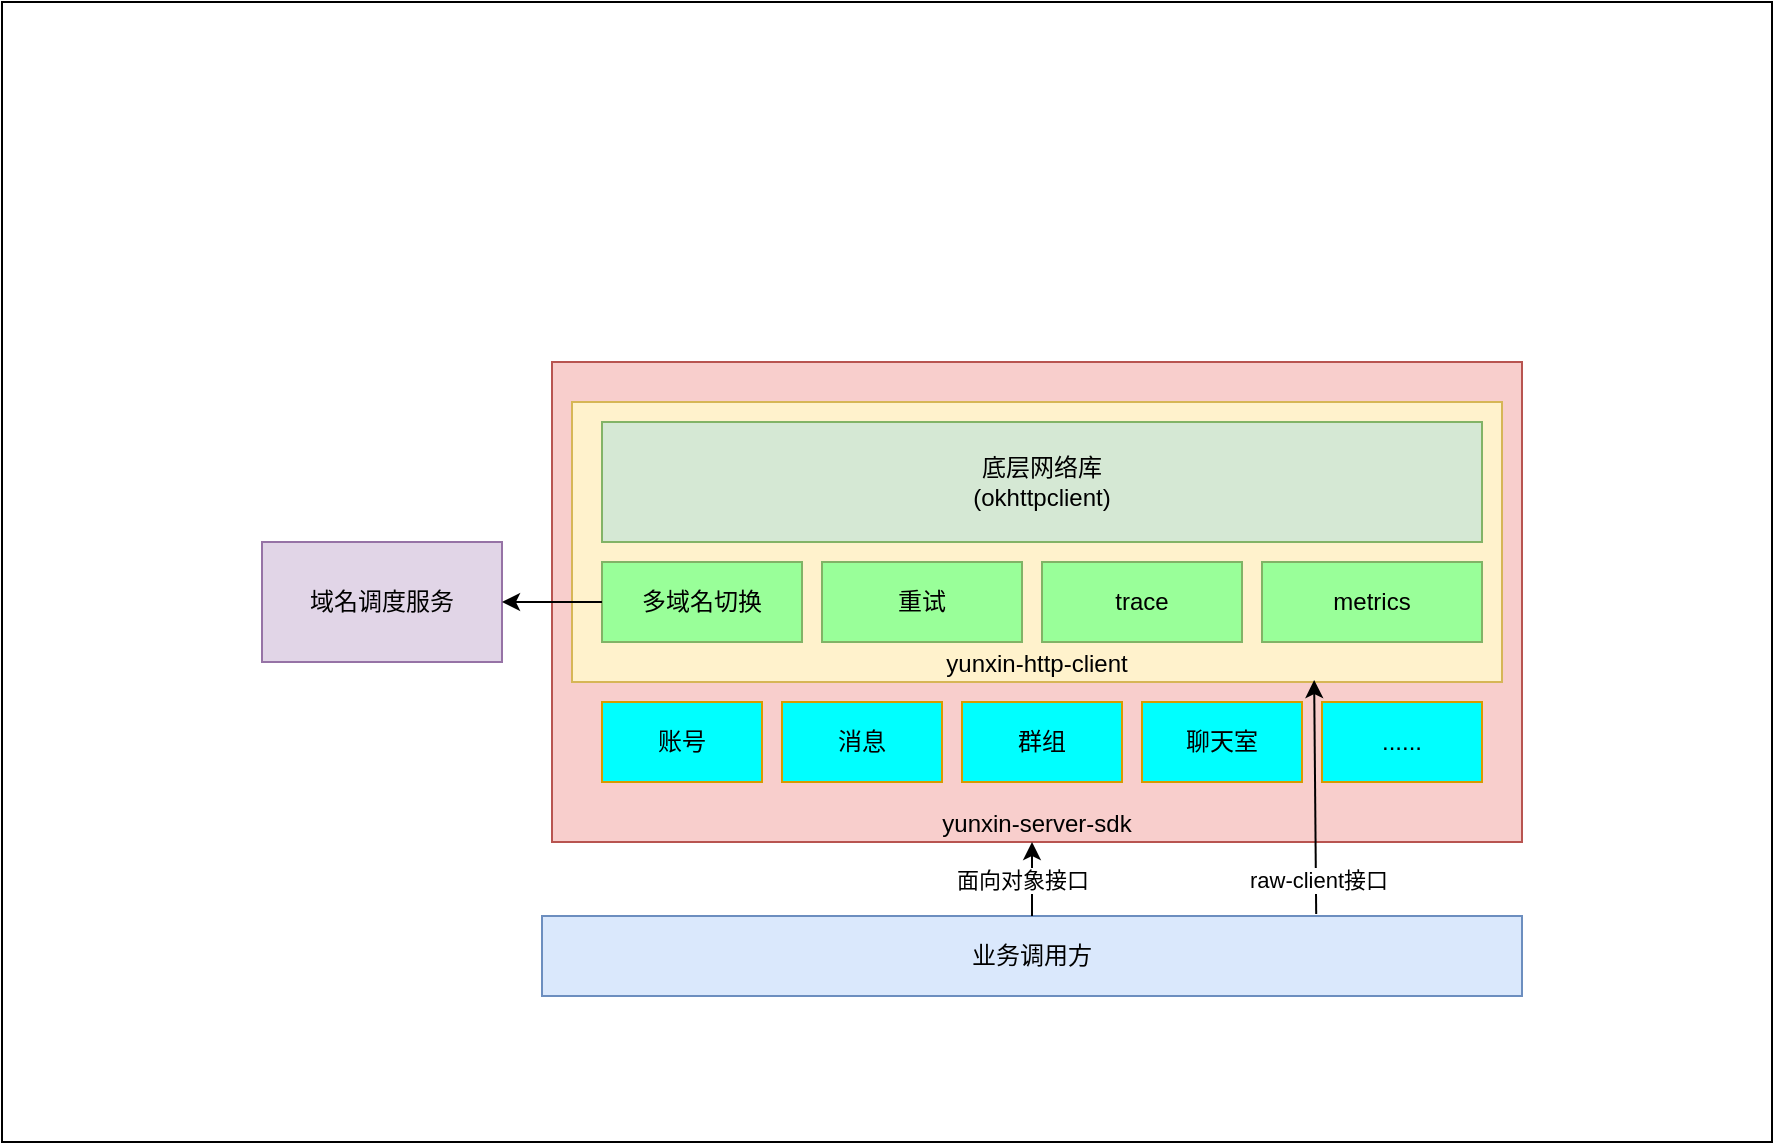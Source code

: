 <mxfile version="15.7.3" type="device"><diagram id="NSgs6cozZJK3MAMpw4jA" name="第 1 页"><mxGraphModel dx="1933" dy="824" grid="1" gridSize="10" guides="1" tooltips="1" connect="1" arrows="1" fold="1" page="1" pageScale="1" pageWidth="827" pageHeight="1169" math="0" shadow="0"><root><mxCell id="0"/><mxCell id="1" parent="0"/><mxCell id="yp8HsOAOM4fy5BWNq6US-1" value="" style="rounded=0;whiteSpace=wrap;html=1;" vertex="1" parent="1"><mxGeometry x="-180" y="270" width="885" height="570" as="geometry"/></mxCell><mxCell id="QDjwnqVmfzlco1vus36Y-6" value="yunxin-server-sdk" style="rounded=0;whiteSpace=wrap;html=1;verticalAlign=bottom;fillColor=#f8cecc;strokeColor=#b85450;" parent="1" vertex="1"><mxGeometry x="95" y="450" width="485" height="240" as="geometry"/></mxCell><mxCell id="QDjwnqVmfzlco1vus36Y-7" value="yunxin-http-client" style="rounded=0;whiteSpace=wrap;html=1;verticalAlign=bottom;fillColor=#fff2cc;strokeColor=#d6b656;" parent="1" vertex="1"><mxGeometry x="105" y="470" width="465" height="140" as="geometry"/></mxCell><mxCell id="QDjwnqVmfzlco1vus36Y-8" value="底层网络库&lt;br&gt;(okhttpclient)" style="rounded=0;whiteSpace=wrap;html=1;fillColor=#d5e8d4;strokeColor=#82b366;" parent="1" vertex="1"><mxGeometry x="120" y="480" width="440" height="60" as="geometry"/></mxCell><mxCell id="QDjwnqVmfzlco1vus36Y-9" value="重试" style="rounded=0;whiteSpace=wrap;html=1;fillColor=#99FF99;strokeColor=#82b366;" parent="1" vertex="1"><mxGeometry x="230" y="550" width="100" height="40" as="geometry"/></mxCell><mxCell id="QDjwnqVmfzlco1vus36Y-11" value="多域名切换" style="rounded=0;whiteSpace=wrap;html=1;fillColor=#99FF99;strokeColor=#82b366;" parent="1" vertex="1"><mxGeometry x="120" y="550" width="100" height="40" as="geometry"/></mxCell><mxCell id="QDjwnqVmfzlco1vus36Y-12" value="trace" style="rounded=0;whiteSpace=wrap;html=1;fillColor=#99FF99;strokeColor=#82b366;" parent="1" vertex="1"><mxGeometry x="340" y="550" width="100" height="40" as="geometry"/></mxCell><mxCell id="QDjwnqVmfzlco1vus36Y-13" value="metrics" style="rounded=0;whiteSpace=wrap;html=1;fillColor=#99FF99;strokeColor=#82b366;" parent="1" vertex="1"><mxGeometry x="450" y="550" width="110" height="40" as="geometry"/></mxCell><mxCell id="QDjwnqVmfzlco1vus36Y-14" value="账号" style="rounded=0;whiteSpace=wrap;html=1;fillColor=#00FFFF;strokeColor=#d79b00;" parent="1" vertex="1"><mxGeometry x="120" y="620" width="80" height="40" as="geometry"/></mxCell><mxCell id="QDjwnqVmfzlco1vus36Y-15" value="消息" style="rounded=0;whiteSpace=wrap;html=1;fillColor=#00FFFF;strokeColor=#d79b00;" parent="1" vertex="1"><mxGeometry x="210" y="620" width="80" height="40" as="geometry"/></mxCell><mxCell id="QDjwnqVmfzlco1vus36Y-16" value="群组" style="rounded=0;whiteSpace=wrap;html=1;fillColor=#00FFFF;strokeColor=#d79b00;" parent="1" vertex="1"><mxGeometry x="300" y="620" width="80" height="40" as="geometry"/></mxCell><mxCell id="QDjwnqVmfzlco1vus36Y-17" value="聊天室" style="rounded=0;whiteSpace=wrap;html=1;fillColor=#00FFFF;strokeColor=#d79b00;" parent="1" vertex="1"><mxGeometry x="390" y="620" width="80" height="40" as="geometry"/></mxCell><mxCell id="QDjwnqVmfzlco1vus36Y-18" value="......" style="rounded=0;whiteSpace=wrap;html=1;fillColor=#00FFFF;strokeColor=#d79b00;" parent="1" vertex="1"><mxGeometry x="480" y="620" width="80" height="40" as="geometry"/></mxCell><mxCell id="yp8HsOAOM4fy5BWNq6US-2" value="业务调用方" style="rounded=0;whiteSpace=wrap;html=1;fillColor=#dae8fc;strokeColor=#6c8ebf;" vertex="1" parent="1"><mxGeometry x="90" y="727" width="490" height="40" as="geometry"/></mxCell><mxCell id="yp8HsOAOM4fy5BWNq6US-3" value="" style="endArrow=classic;html=1;rounded=0;exitX=0.5;exitY=0;exitDx=0;exitDy=0;" edge="1" parent="1" source="yp8HsOAOM4fy5BWNq6US-2"><mxGeometry width="50" height="50" relative="1" as="geometry"><mxPoint x="390" y="500" as="sourcePoint"/><mxPoint x="335" y="690" as="targetPoint"/></mxGeometry></mxCell><mxCell id="yp8HsOAOM4fy5BWNq6US-6" value="面向对象接口" style="edgeLabel;html=1;align=center;verticalAlign=middle;resizable=0;points=[];" vertex="1" connectable="0" parent="yp8HsOAOM4fy5BWNq6US-3"><mxGeometry x="-0.333" y="2" relative="1" as="geometry"><mxPoint x="-3" y="-6" as="offset"/></mxGeometry></mxCell><mxCell id="yp8HsOAOM4fy5BWNq6US-4" value="域名调度服务" style="rounded=0;whiteSpace=wrap;html=1;fillColor=#e1d5e7;strokeColor=#9673a6;" vertex="1" parent="1"><mxGeometry x="-50" y="540" width="120" height="60" as="geometry"/></mxCell><mxCell id="yp8HsOAOM4fy5BWNq6US-5" value="" style="endArrow=classic;html=1;rounded=0;exitX=0;exitY=0.5;exitDx=0;exitDy=0;entryX=1;entryY=0.5;entryDx=0;entryDy=0;" edge="1" parent="1" source="QDjwnqVmfzlco1vus36Y-11" target="yp8HsOAOM4fy5BWNq6US-4"><mxGeometry width="50" height="50" relative="1" as="geometry"><mxPoint x="240" y="500" as="sourcePoint"/><mxPoint x="290" y="450" as="targetPoint"/></mxGeometry></mxCell><mxCell id="yp8HsOAOM4fy5BWNq6US-7" value="" style="endArrow=classic;html=1;rounded=0;entryX=0.798;entryY=0.993;entryDx=0;entryDy=0;entryPerimeter=0;exitX=0.79;exitY=-0.025;exitDx=0;exitDy=0;exitPerimeter=0;" edge="1" parent="1" source="yp8HsOAOM4fy5BWNq6US-2" target="QDjwnqVmfzlco1vus36Y-7"><mxGeometry width="50" height="50" relative="1" as="geometry"><mxPoint x="476" y="720" as="sourcePoint"/><mxPoint x="290" y="450" as="targetPoint"/></mxGeometry></mxCell><mxCell id="yp8HsOAOM4fy5BWNq6US-8" value="raw-client接口" style="edgeLabel;html=1;align=center;verticalAlign=middle;resizable=0;points=[];" vertex="1" connectable="0" parent="yp8HsOAOM4fy5BWNq6US-7"><mxGeometry x="-0.339" y="-1" relative="1" as="geometry"><mxPoint y="21" as="offset"/></mxGeometry></mxCell></root></mxGraphModel></diagram></mxfile>